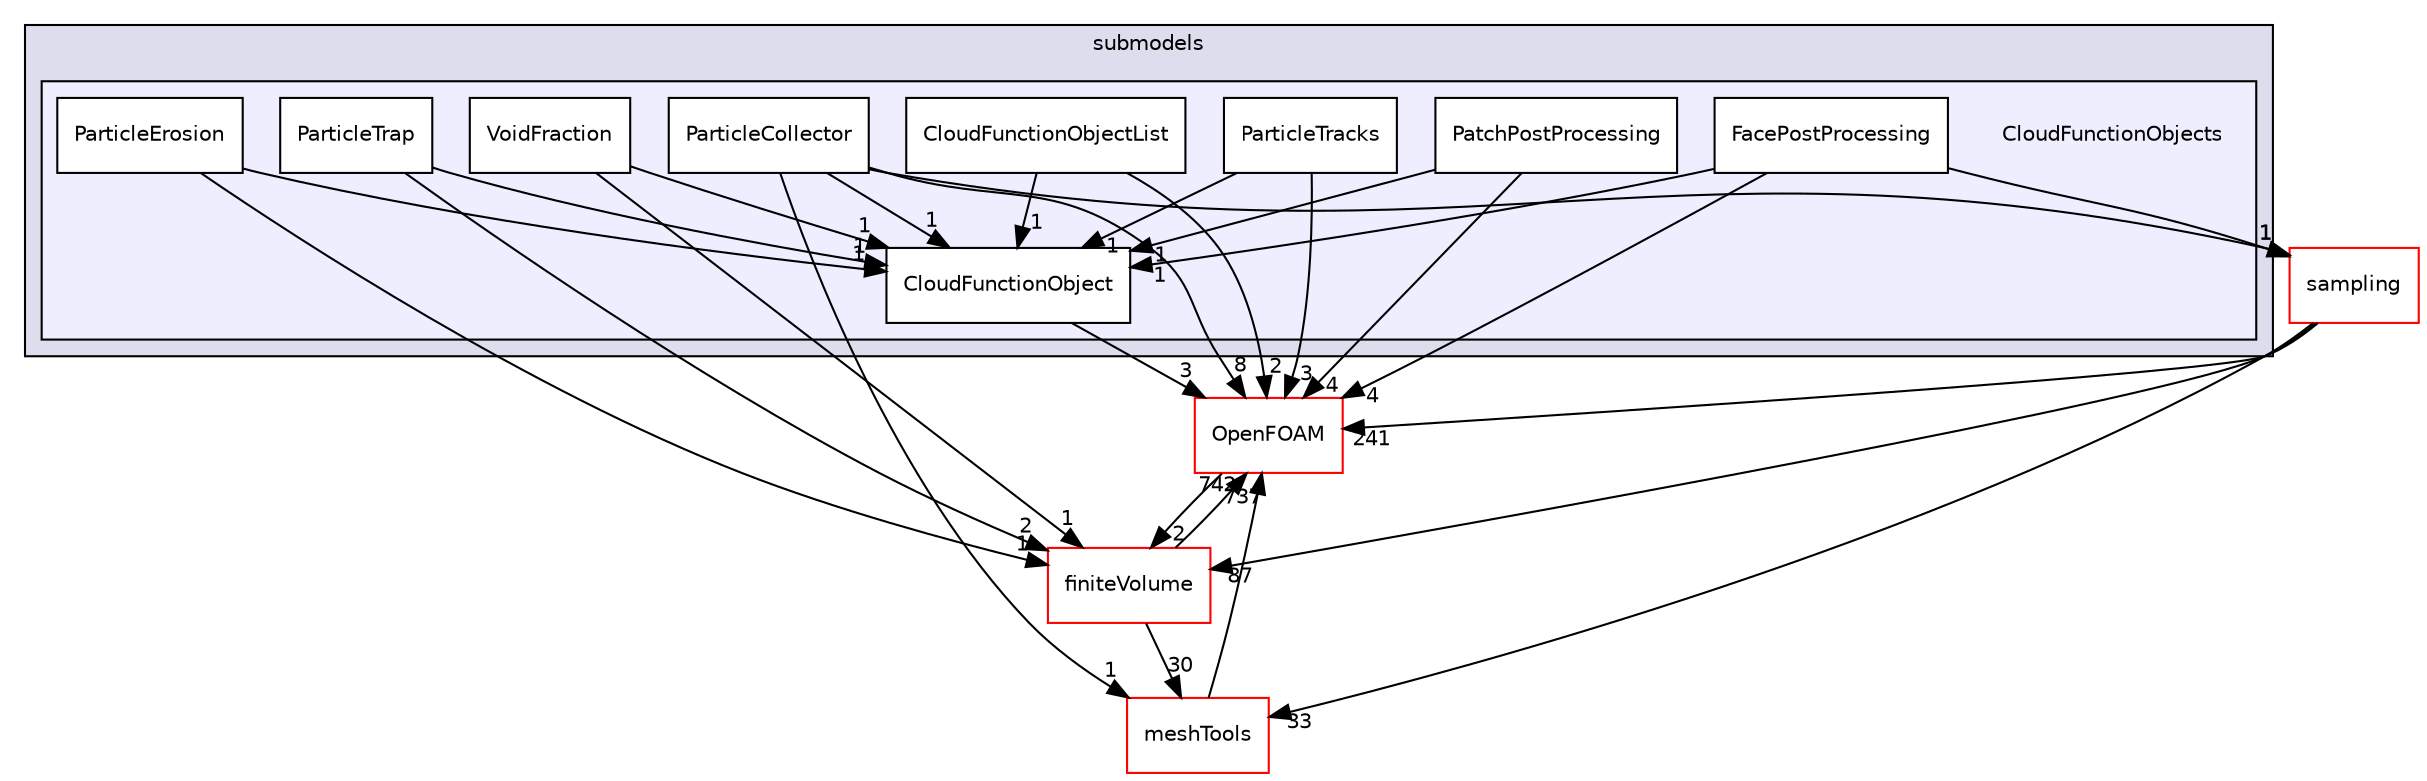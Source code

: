 digraph "src/lagrangian/intermediate/submodels/CloudFunctionObjects" {
  bgcolor=transparent;
  compound=true
  node [ fontsize="10", fontname="Helvetica"];
  edge [ labelfontsize="10", labelfontname="Helvetica"];
  subgraph clusterdir_825de5f87f0ef3ae7d76ccd6a5458244 {
    graph [ bgcolor="#ddddee", pencolor="black", label="submodels" fontname="Helvetica", fontsize="10", URL="dir_825de5f87f0ef3ae7d76ccd6a5458244.html"]
  subgraph clusterdir_b990bfea59f6b4138198115565512a85 {
    graph [ bgcolor="#eeeeff", pencolor="black", label="" URL="dir_b990bfea59f6b4138198115565512a85.html"];
    dir_b990bfea59f6b4138198115565512a85 [shape=plaintext label="CloudFunctionObjects"];
    dir_f8a4f73d20ac121aed2c762b2d032d93 [shape=box label="CloudFunctionObject" color="black" fillcolor="white" style="filled" URL="dir_f8a4f73d20ac121aed2c762b2d032d93.html"];
    dir_d2b14a34fc2c40b04bab686f3da65818 [shape=box label="CloudFunctionObjectList" color="black" fillcolor="white" style="filled" URL="dir_d2b14a34fc2c40b04bab686f3da65818.html"];
    dir_8f808d6cc43ab9c52fd83a77561a27d9 [shape=box label="FacePostProcessing" color="black" fillcolor="white" style="filled" URL="dir_8f808d6cc43ab9c52fd83a77561a27d9.html"];
    dir_8504f8441fd60f57424fd6688a70bb74 [shape=box label="ParticleCollector" color="black" fillcolor="white" style="filled" URL="dir_8504f8441fd60f57424fd6688a70bb74.html"];
    dir_110cb3d29752c107a9c52f068c5880ca [shape=box label="ParticleErosion" color="black" fillcolor="white" style="filled" URL="dir_110cb3d29752c107a9c52f068c5880ca.html"];
    dir_e9d60d6ab3afa22100fc17b8fc36f275 [shape=box label="ParticleTracks" color="black" fillcolor="white" style="filled" URL="dir_e9d60d6ab3afa22100fc17b8fc36f275.html"];
    dir_df22ed85c047a9244c7636dd2f5397a7 [shape=box label="ParticleTrap" color="black" fillcolor="white" style="filled" URL="dir_df22ed85c047a9244c7636dd2f5397a7.html"];
    dir_2437ed8a8571da26ec127b0a9259012a [shape=box label="PatchPostProcessing" color="black" fillcolor="white" style="filled" URL="dir_2437ed8a8571da26ec127b0a9259012a.html"];
    dir_ccc9ef9a82574497c80db1f6653bdb02 [shape=box label="VoidFraction" color="black" fillcolor="white" style="filled" URL="dir_ccc9ef9a82574497c80db1f6653bdb02.html"];
  }
  }
  dir_9bd15774b555cf7259a6fa18f99fe99b [shape=box label="finiteVolume" color="red" URL="dir_9bd15774b555cf7259a6fa18f99fe99b.html"];
  dir_24a3817a3c61c11f04a0a72057522f4f [shape=box label="sampling" color="red" URL="dir_24a3817a3c61c11f04a0a72057522f4f.html"];
  dir_ae30ad0bef50cf391b24c614251bb9fd [shape=box label="meshTools" color="red" URL="dir_ae30ad0bef50cf391b24c614251bb9fd.html"];
  dir_c5473ff19b20e6ec4dfe5c310b3778a8 [shape=box label="OpenFOAM" color="red" URL="dir_c5473ff19b20e6ec4dfe5c310b3778a8.html"];
  dir_9bd15774b555cf7259a6fa18f99fe99b->dir_ae30ad0bef50cf391b24c614251bb9fd [headlabel="30", labeldistance=1.5 headhref="dir_000894_001746.html"];
  dir_9bd15774b555cf7259a6fa18f99fe99b->dir_c5473ff19b20e6ec4dfe5c310b3778a8 [headlabel="742", labeldistance=1.5 headhref="dir_000894_001892.html"];
  dir_d2b14a34fc2c40b04bab686f3da65818->dir_c5473ff19b20e6ec4dfe5c310b3778a8 [headlabel="2", labeldistance=1.5 headhref="dir_001493_001892.html"];
  dir_d2b14a34fc2c40b04bab686f3da65818->dir_f8a4f73d20ac121aed2c762b2d032d93 [headlabel="1", labeldistance=1.5 headhref="dir_001493_001492.html"];
  dir_24a3817a3c61c11f04a0a72057522f4f->dir_9bd15774b555cf7259a6fa18f99fe99b [headlabel="87", labeldistance=1.5 headhref="dir_002610_000894.html"];
  dir_24a3817a3c61c11f04a0a72057522f4f->dir_ae30ad0bef50cf391b24c614251bb9fd [headlabel="33", labeldistance=1.5 headhref="dir_002610_001746.html"];
  dir_24a3817a3c61c11f04a0a72057522f4f->dir_c5473ff19b20e6ec4dfe5c310b3778a8 [headlabel="241", labeldistance=1.5 headhref="dir_002610_001892.html"];
  dir_e9d60d6ab3afa22100fc17b8fc36f275->dir_c5473ff19b20e6ec4dfe5c310b3778a8 [headlabel="3", labeldistance=1.5 headhref="dir_001497_001892.html"];
  dir_e9d60d6ab3afa22100fc17b8fc36f275->dir_f8a4f73d20ac121aed2c762b2d032d93 [headlabel="1", labeldistance=1.5 headhref="dir_001497_001492.html"];
  dir_ae30ad0bef50cf391b24c614251bb9fd->dir_c5473ff19b20e6ec4dfe5c310b3778a8 [headlabel="737", labeldistance=1.5 headhref="dir_001746_001892.html"];
  dir_ccc9ef9a82574497c80db1f6653bdb02->dir_9bd15774b555cf7259a6fa18f99fe99b [headlabel="1", labeldistance=1.5 headhref="dir_001500_000894.html"];
  dir_ccc9ef9a82574497c80db1f6653bdb02->dir_f8a4f73d20ac121aed2c762b2d032d93 [headlabel="1", labeldistance=1.5 headhref="dir_001500_001492.html"];
  dir_8f808d6cc43ab9c52fd83a77561a27d9->dir_24a3817a3c61c11f04a0a72057522f4f [headlabel="1", labeldistance=1.5 headhref="dir_001494_002610.html"];
  dir_8f808d6cc43ab9c52fd83a77561a27d9->dir_c5473ff19b20e6ec4dfe5c310b3778a8 [headlabel="4", labeldistance=1.5 headhref="dir_001494_001892.html"];
  dir_8f808d6cc43ab9c52fd83a77561a27d9->dir_f8a4f73d20ac121aed2c762b2d032d93 [headlabel="1", labeldistance=1.5 headhref="dir_001494_001492.html"];
  dir_c5473ff19b20e6ec4dfe5c310b3778a8->dir_9bd15774b555cf7259a6fa18f99fe99b [headlabel="2", labeldistance=1.5 headhref="dir_001892_000894.html"];
  dir_110cb3d29752c107a9c52f068c5880ca->dir_9bd15774b555cf7259a6fa18f99fe99b [headlabel="1", labeldistance=1.5 headhref="dir_001496_000894.html"];
  dir_110cb3d29752c107a9c52f068c5880ca->dir_f8a4f73d20ac121aed2c762b2d032d93 [headlabel="1", labeldistance=1.5 headhref="dir_001496_001492.html"];
  dir_8504f8441fd60f57424fd6688a70bb74->dir_24a3817a3c61c11f04a0a72057522f4f [headlabel="1", labeldistance=1.5 headhref="dir_001495_002610.html"];
  dir_8504f8441fd60f57424fd6688a70bb74->dir_ae30ad0bef50cf391b24c614251bb9fd [headlabel="1", labeldistance=1.5 headhref="dir_001495_001746.html"];
  dir_8504f8441fd60f57424fd6688a70bb74->dir_c5473ff19b20e6ec4dfe5c310b3778a8 [headlabel="8", labeldistance=1.5 headhref="dir_001495_001892.html"];
  dir_8504f8441fd60f57424fd6688a70bb74->dir_f8a4f73d20ac121aed2c762b2d032d93 [headlabel="1", labeldistance=1.5 headhref="dir_001495_001492.html"];
  dir_f8a4f73d20ac121aed2c762b2d032d93->dir_c5473ff19b20e6ec4dfe5c310b3778a8 [headlabel="3", labeldistance=1.5 headhref="dir_001492_001892.html"];
  dir_df22ed85c047a9244c7636dd2f5397a7->dir_9bd15774b555cf7259a6fa18f99fe99b [headlabel="2", labeldistance=1.5 headhref="dir_001498_000894.html"];
  dir_df22ed85c047a9244c7636dd2f5397a7->dir_f8a4f73d20ac121aed2c762b2d032d93 [headlabel="1", labeldistance=1.5 headhref="dir_001498_001492.html"];
  dir_2437ed8a8571da26ec127b0a9259012a->dir_c5473ff19b20e6ec4dfe5c310b3778a8 [headlabel="4", labeldistance=1.5 headhref="dir_001499_001892.html"];
  dir_2437ed8a8571da26ec127b0a9259012a->dir_f8a4f73d20ac121aed2c762b2d032d93 [headlabel="1", labeldistance=1.5 headhref="dir_001499_001492.html"];
}
